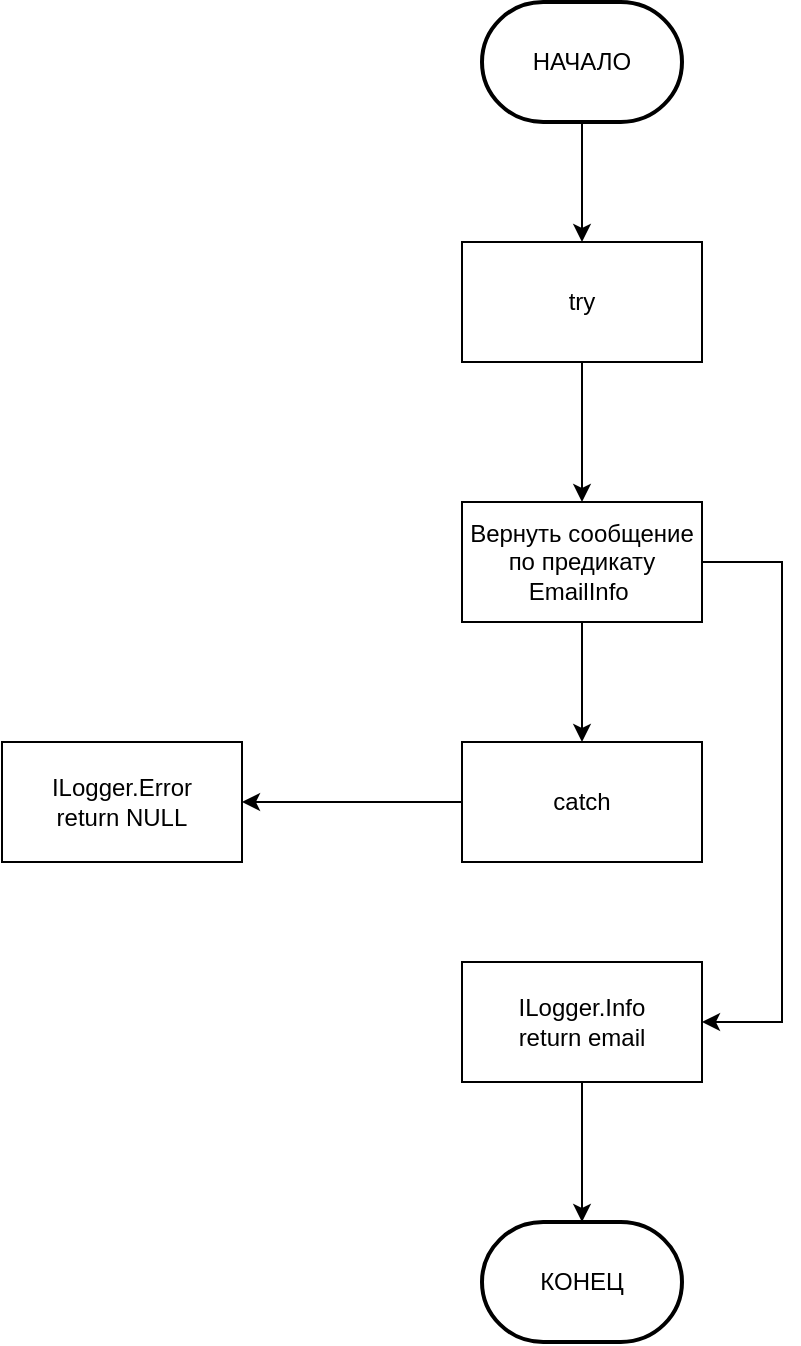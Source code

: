 <mxfile version="13.9.9" type="device"><diagram id="x56Oui4c2ue-UzAzQLe2" name="Страница 1"><mxGraphModel dx="852" dy="494" grid="1" gridSize="10" guides="1" tooltips="1" connect="1" arrows="1" fold="1" page="1" pageScale="1" pageWidth="827" pageHeight="1169" math="0" shadow="0"><root><mxCell id="0"/><mxCell id="1" parent="0"/><mxCell id="o-1sHC5jhRUfRZqi-p_P-5" style="edgeStyle=orthogonalEdgeStyle;rounded=0;orthogonalLoop=1;jettySize=auto;html=1;entryX=0.5;entryY=0;entryDx=0;entryDy=0;" edge="1" parent="1" source="o-1sHC5jhRUfRZqi-p_P-1" target="o-1sHC5jhRUfRZqi-p_P-4"><mxGeometry relative="1" as="geometry"/></mxCell><mxCell id="o-1sHC5jhRUfRZqi-p_P-1" value="НАЧАЛО" style="strokeWidth=2;html=1;shape=mxgraph.flowchart.terminator;whiteSpace=wrap;" vertex="1" parent="1"><mxGeometry x="360" y="450" width="100" height="60" as="geometry"/></mxCell><mxCell id="o-1sHC5jhRUfRZqi-p_P-8" style="edgeStyle=orthogonalEdgeStyle;rounded=0;orthogonalLoop=1;jettySize=auto;html=1;entryX=0.5;entryY=0;entryDx=0;entryDy=0;" edge="1" parent="1" source="o-1sHC5jhRUfRZqi-p_P-2" target="o-1sHC5jhRUfRZqi-p_P-7"><mxGeometry relative="1" as="geometry"/></mxCell><mxCell id="o-1sHC5jhRUfRZqi-p_P-10" style="edgeStyle=orthogonalEdgeStyle;rounded=0;orthogonalLoop=1;jettySize=auto;html=1;entryX=1;entryY=0.5;entryDx=0;entryDy=0;" edge="1" parent="1" source="o-1sHC5jhRUfRZqi-p_P-2" target="o-1sHC5jhRUfRZqi-p_P-9"><mxGeometry relative="1" as="geometry"><Array as="points"><mxPoint x="510" y="730"/><mxPoint x="510" y="960"/></Array></mxGeometry></mxCell><mxCell id="o-1sHC5jhRUfRZqi-p_P-2" value="Вернуть сообщение по предикату EmailInfo&amp;nbsp;" style="rounded=0;whiteSpace=wrap;html=1;" vertex="1" parent="1"><mxGeometry x="350" y="700" width="120" height="60" as="geometry"/></mxCell><mxCell id="o-1sHC5jhRUfRZqi-p_P-6" style="edgeStyle=orthogonalEdgeStyle;rounded=0;orthogonalLoop=1;jettySize=auto;html=1;" edge="1" parent="1" source="o-1sHC5jhRUfRZqi-p_P-4" target="o-1sHC5jhRUfRZqi-p_P-2"><mxGeometry relative="1" as="geometry"/></mxCell><mxCell id="o-1sHC5jhRUfRZqi-p_P-4" value="try" style="rounded=0;whiteSpace=wrap;html=1;" vertex="1" parent="1"><mxGeometry x="350" y="570" width="120" height="60" as="geometry"/></mxCell><mxCell id="o-1sHC5jhRUfRZqi-p_P-12" style="edgeStyle=orthogonalEdgeStyle;rounded=0;orthogonalLoop=1;jettySize=auto;html=1;exitX=0;exitY=0.5;exitDx=0;exitDy=0;" edge="1" parent="1" source="o-1sHC5jhRUfRZqi-p_P-7" target="o-1sHC5jhRUfRZqi-p_P-11"><mxGeometry relative="1" as="geometry"/></mxCell><mxCell id="o-1sHC5jhRUfRZqi-p_P-7" value="catch" style="rounded=0;whiteSpace=wrap;html=1;" vertex="1" parent="1"><mxGeometry x="350" y="820" width="120" height="60" as="geometry"/></mxCell><mxCell id="o-1sHC5jhRUfRZqi-p_P-14" style="edgeStyle=orthogonalEdgeStyle;rounded=0;orthogonalLoop=1;jettySize=auto;html=1;" edge="1" parent="1" source="o-1sHC5jhRUfRZqi-p_P-9" target="o-1sHC5jhRUfRZqi-p_P-13"><mxGeometry relative="1" as="geometry"/></mxCell><mxCell id="o-1sHC5jhRUfRZqi-p_P-9" value="ILogger.Info&lt;br&gt;return email" style="rounded=0;whiteSpace=wrap;html=1;" vertex="1" parent="1"><mxGeometry x="350" y="930" width="120" height="60" as="geometry"/></mxCell><mxCell id="o-1sHC5jhRUfRZqi-p_P-11" value="ILogger.Error&lt;br&gt;return NULL" style="rounded=0;whiteSpace=wrap;html=1;" vertex="1" parent="1"><mxGeometry x="120" y="820" width="120" height="60" as="geometry"/></mxCell><mxCell id="o-1sHC5jhRUfRZqi-p_P-13" value="КОНЕЦ" style="strokeWidth=2;html=1;shape=mxgraph.flowchart.terminator;whiteSpace=wrap;" vertex="1" parent="1"><mxGeometry x="360" y="1060" width="100" height="60" as="geometry"/></mxCell></root></mxGraphModel></diagram></mxfile>